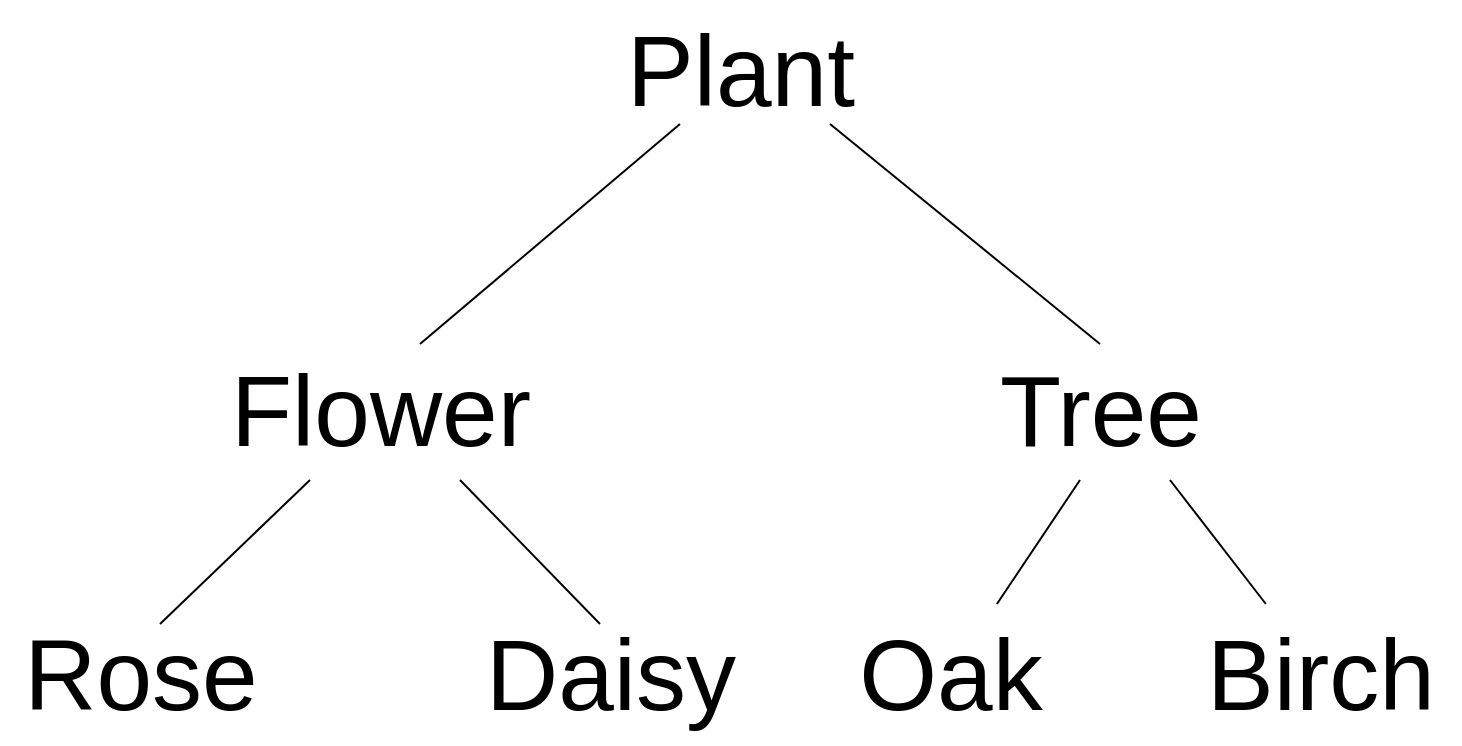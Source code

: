 <mxfile version="24.7.1" type="device">
  <diagram name="Page-1" id="FbiJPevhZY0BB7bWFWJa">
    <mxGraphModel dx="1050" dy="522" grid="1" gridSize="10" guides="1" tooltips="1" connect="1" arrows="1" fold="1" page="1" pageScale="1" pageWidth="850" pageHeight="1100" math="0" shadow="0">
      <root>
        <mxCell id="0" />
        <mxCell id="1" parent="0" />
        <mxCell id="oJPc7QfXgOQLR55dHHly-1" value="&lt;font style=&quot;font-size: 50px;&quot;&gt;Plant&lt;/font&gt;" style="text;html=1;align=center;verticalAlign=middle;resizable=0;points=[];autosize=1;strokeColor=none;fillColor=none;" vertex="1" parent="1">
          <mxGeometry x="310" y="98" width="140" height="70" as="geometry" />
        </mxCell>
        <mxCell id="oJPc7QfXgOQLR55dHHly-2" value="" style="endArrow=none;html=1;rounded=0;" edge="1" parent="1">
          <mxGeometry width="50" height="50" relative="1" as="geometry">
            <mxPoint x="220" y="270" as="sourcePoint" />
            <mxPoint x="350" y="160" as="targetPoint" />
          </mxGeometry>
        </mxCell>
        <mxCell id="oJPc7QfXgOQLR55dHHly-3" value="" style="endArrow=none;html=1;rounded=0;" edge="1" parent="1">
          <mxGeometry width="50" height="50" relative="1" as="geometry">
            <mxPoint x="560" y="270" as="sourcePoint" />
            <mxPoint x="425" y="160" as="targetPoint" />
          </mxGeometry>
        </mxCell>
        <mxCell id="oJPc7QfXgOQLR55dHHly-4" value="&lt;font style=&quot;font-size: 50px;&quot;&gt;Flower&lt;/font&gt;" style="text;html=1;align=center;verticalAlign=middle;resizable=0;points=[];autosize=1;strokeColor=none;fillColor=none;" vertex="1" parent="1">
          <mxGeometry x="115" y="268" width="170" height="70" as="geometry" />
        </mxCell>
        <mxCell id="oJPc7QfXgOQLR55dHHly-5" value="&lt;font style=&quot;font-size: 50px;&quot;&gt;Tree&lt;/font&gt;" style="text;html=1;align=center;verticalAlign=middle;resizable=0;points=[];autosize=1;strokeColor=none;fillColor=none;" vertex="1" parent="1">
          <mxGeometry x="500" y="268" width="120" height="70" as="geometry" />
        </mxCell>
        <mxCell id="oJPc7QfXgOQLR55dHHly-6" value="" style="endArrow=none;html=1;rounded=0;" edge="1" parent="1">
          <mxGeometry width="50" height="50" relative="1" as="geometry">
            <mxPoint x="90" y="410" as="sourcePoint" />
            <mxPoint x="165" y="338" as="targetPoint" />
          </mxGeometry>
        </mxCell>
        <mxCell id="oJPc7QfXgOQLR55dHHly-7" value="&lt;font style=&quot;font-size: 50px;&quot;&gt;Rose&lt;/font&gt;" style="text;html=1;align=center;verticalAlign=middle;resizable=0;points=[];autosize=1;strokeColor=none;fillColor=none;" vertex="1" parent="1">
          <mxGeometry x="10" y="400" width="140" height="70" as="geometry" />
        </mxCell>
        <mxCell id="oJPc7QfXgOQLR55dHHly-8" value="" style="endArrow=none;html=1;rounded=0;" edge="1" parent="1">
          <mxGeometry width="50" height="50" relative="1" as="geometry">
            <mxPoint x="310" y="410" as="sourcePoint" />
            <mxPoint x="240" y="338" as="targetPoint" />
          </mxGeometry>
        </mxCell>
        <mxCell id="oJPc7QfXgOQLR55dHHly-9" value="&lt;span style=&quot;font-size: 50px;&quot;&gt;Daisy&lt;/span&gt;" style="text;html=1;align=center;verticalAlign=middle;resizable=0;points=[];autosize=1;strokeColor=none;fillColor=none;" vertex="1" parent="1">
          <mxGeometry x="240" y="400" width="150" height="70" as="geometry" />
        </mxCell>
        <mxCell id="oJPc7QfXgOQLR55dHHly-10" value="" style="endArrow=none;html=1;rounded=0;" edge="1" parent="1" source="oJPc7QfXgOQLR55dHHly-11">
          <mxGeometry width="50" height="50" relative="1" as="geometry">
            <mxPoint x="490" y="420" as="sourcePoint" />
            <mxPoint x="550" y="338" as="targetPoint" />
            <Array as="points" />
          </mxGeometry>
        </mxCell>
        <mxCell id="oJPc7QfXgOQLR55dHHly-11" value="&lt;font style=&quot;font-size: 50px;&quot;&gt;Oak&lt;/font&gt;" style="text;html=1;align=center;verticalAlign=middle;resizable=0;points=[];autosize=1;strokeColor=none;fillColor=none;" vertex="1" parent="1">
          <mxGeometry x="425" y="400" width="120" height="70" as="geometry" />
        </mxCell>
        <mxCell id="oJPc7QfXgOQLR55dHHly-12" value="" style="endArrow=none;html=1;rounded=0;" edge="1" parent="1" source="oJPc7QfXgOQLR55dHHly-13">
          <mxGeometry width="50" height="50" relative="1" as="geometry">
            <mxPoint x="670" y="420" as="sourcePoint" />
            <mxPoint x="595" y="338" as="targetPoint" />
          </mxGeometry>
        </mxCell>
        <mxCell id="oJPc7QfXgOQLR55dHHly-13" value="&lt;font style=&quot;font-size: 50px;&quot;&gt;Birch&lt;/font&gt;" style="text;html=1;align=center;verticalAlign=middle;resizable=0;points=[];autosize=1;strokeColor=none;fillColor=none;" vertex="1" parent="1">
          <mxGeometry x="600" y="400" width="140" height="70" as="geometry" />
        </mxCell>
      </root>
    </mxGraphModel>
  </diagram>
</mxfile>
